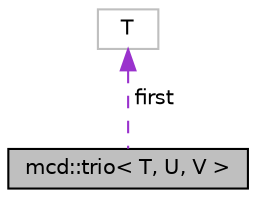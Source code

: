 digraph "mcd::trio&lt; T, U, V &gt;"
{
  bgcolor="transparent";
  edge [fontname="Helvetica",fontsize="10",labelfontname="Helvetica",labelfontsize="10"];
  node [fontname="Helvetica",fontsize="10",shape=record];
  Node17 [label="mcd::trio\< T, U, V \>",height=0.2,width=0.4,color="black", fillcolor="grey75", style="filled", fontcolor="black"];
  Node18 -> Node17 [dir="back",color="darkorchid3",fontsize="10",style="dashed",label=" first" ,fontname="Helvetica"];
  Node18 [label="T",height=0.2,width=0.4,color="grey75"];
}
